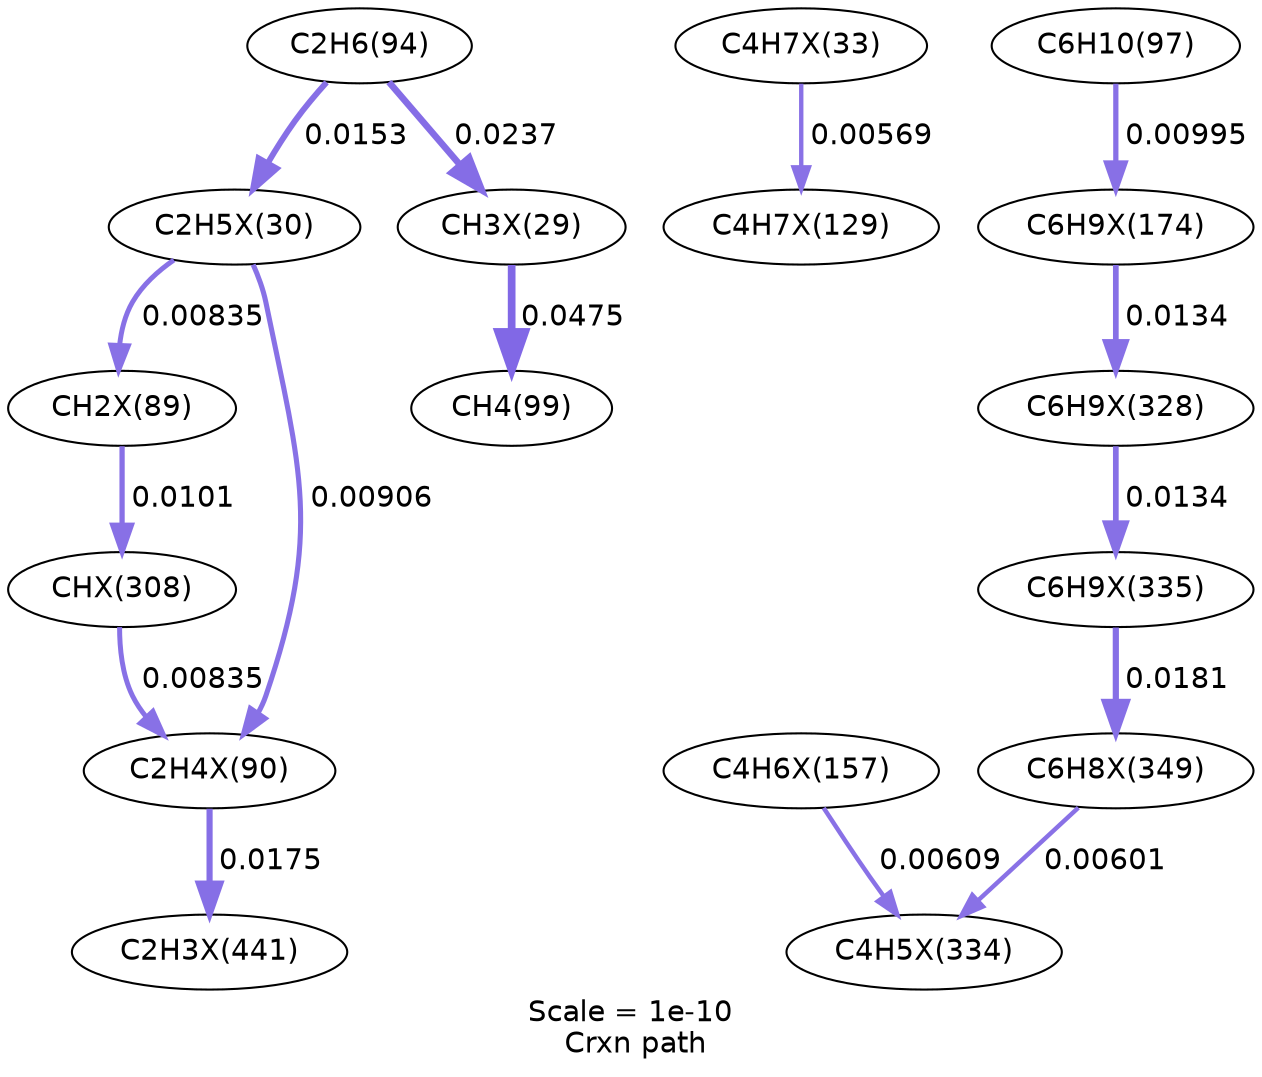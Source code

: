 digraph reaction_paths {
center=1;
s10 -> s20[fontname="Helvetica", style="setlinewidth(2.84)", arrowsize=1.42, color="0.7, 0.515, 0.9"
, label=" 0.0153"];
s20 -> s32[fontname="Helvetica", style="setlinewidth(2.39)", arrowsize=1.19, color="0.7, 0.508, 0.9"
, label=" 0.00835"];
s20 -> s33[fontname="Helvetica", style="setlinewidth(2.45)", arrowsize=1.22, color="0.7, 0.509, 0.9"
, label=" 0.00906"];
s10 -> s19[fontname="Helvetica", style="setlinewidth(3.17)", arrowsize=1.59, color="0.7, 0.524, 0.9"
, label=" 0.0237"];
s23 -> s35[fontname="Helvetica", style="setlinewidth(2.1)", arrowsize=1.05, color="0.7, 0.506, 0.9"
, label=" 0.00569"];
s19 -> s13[fontname="Helvetica", style="setlinewidth(3.7)", arrowsize=1.85, color="0.7, 0.548, 0.9"
, label=" 0.0475"];
s32 -> s39[fontname="Helvetica", style="setlinewidth(2.53)", arrowsize=1.27, color="0.7, 0.51, 0.9"
, label=" 0.0101"];
s39 -> s33[fontname="Helvetica", style="setlinewidth(2.39)", arrowsize=1.19, color="0.7, 0.508, 0.9"
, label=" 0.00835"];
s36 -> s44[fontname="Helvetica", style="setlinewidth(2.15)", arrowsize=1.07, color="0.7, 0.506, 0.9"
, label=" 0.00609"];
s48 -> s44[fontname="Helvetica", style="setlinewidth(2.14)", arrowsize=1.07, color="0.7, 0.506, 0.9"
, label=" 0.00601"];
s11 -> s37[fontname="Helvetica", style="setlinewidth(2.52)", arrowsize=1.26, color="0.7, 0.51, 0.9"
, label=" 0.00995"];
s33 -> s52[fontname="Helvetica", style="setlinewidth(2.95)", arrowsize=1.47, color="0.7, 0.518, 0.9"
, label=" 0.0175"];
s37 -> s41[fontname="Helvetica", style="setlinewidth(2.74)", arrowsize=1.37, color="0.7, 0.513, 0.9"
, label=" 0.0134"];
s41 -> s45[fontname="Helvetica", style="setlinewidth(2.74)", arrowsize=1.37, color="0.7, 0.513, 0.9"
, label=" 0.0134"];
s45 -> s48[fontname="Helvetica", style="setlinewidth(2.97)", arrowsize=1.49, color="0.7, 0.518, 0.9"
, label=" 0.0181"];
s10 [ fontname="Helvetica", label="C2H6(94)"];
s11 [ fontname="Helvetica", label="C6H10(97)"];
s13 [ fontname="Helvetica", label="CH4(99)"];
s19 [ fontname="Helvetica", label="CH3X(29)"];
s20 [ fontname="Helvetica", label="C2H5X(30)"];
s23 [ fontname="Helvetica", label="C4H7X(33)"];
s32 [ fontname="Helvetica", label="CH2X(89)"];
s33 [ fontname="Helvetica", label="C2H4X(90)"];
s35 [ fontname="Helvetica", label="C4H7X(129)"];
s36 [ fontname="Helvetica", label="C4H6X(157)"];
s37 [ fontname="Helvetica", label="C6H9X(174)"];
s39 [ fontname="Helvetica", label="CHX(308)"];
s41 [ fontname="Helvetica", label="C6H9X(328)"];
s44 [ fontname="Helvetica", label="C4H5X(334)"];
s45 [ fontname="Helvetica", label="C6H9X(335)"];
s48 [ fontname="Helvetica", label="C6H8X(349)"];
s52 [ fontname="Helvetica", label="C2H3X(441)"];
 label = "Scale = 1e-10\l Crxn path";
 fontname = "Helvetica";
}

